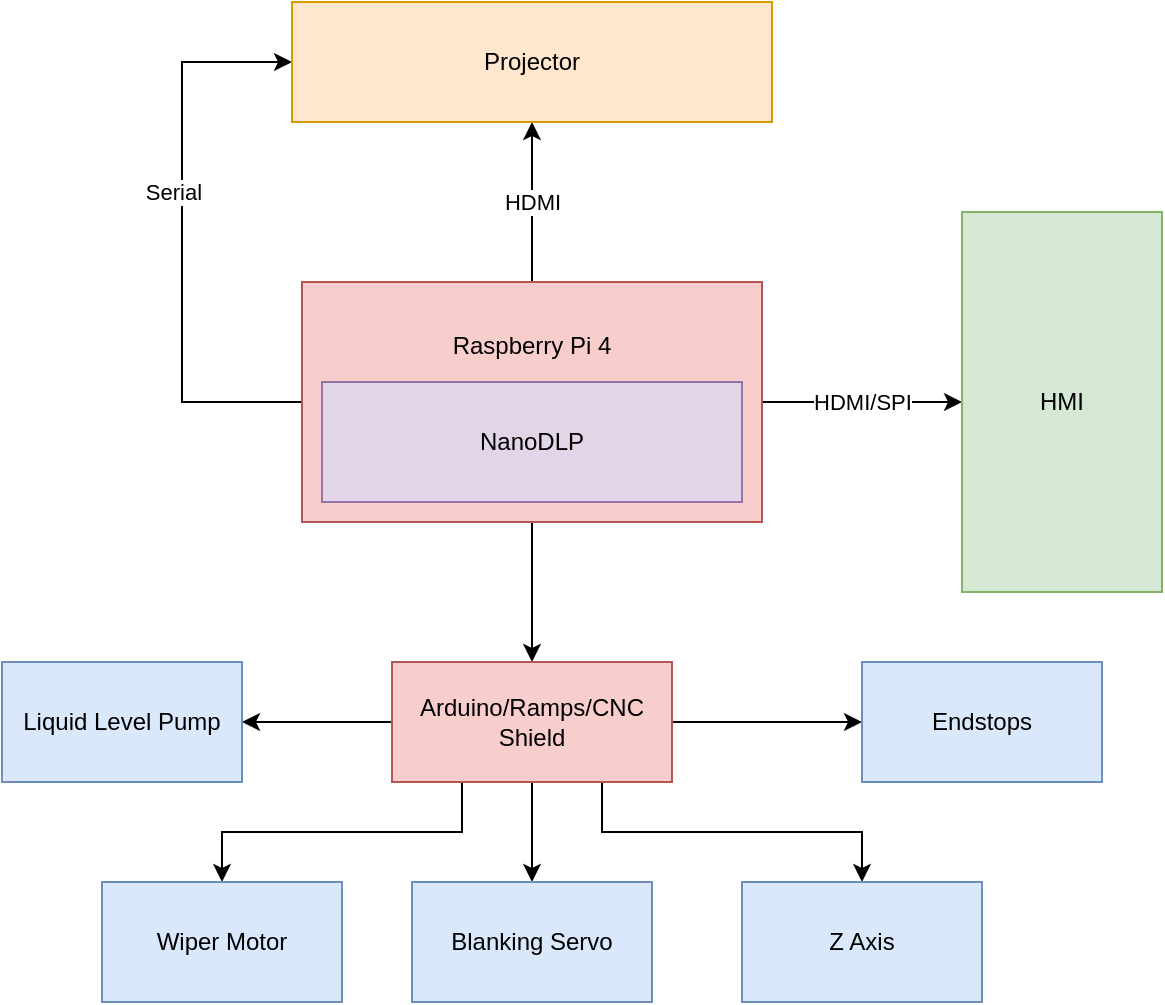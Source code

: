 <mxfile version="13.9.9" type="device"><diagram id="iuKUlcT964USG1Nb_mIo" name="Page-1"><mxGraphModel dx="1024" dy="592" grid="1" gridSize="10" guides="1" tooltips="1" connect="1" arrows="1" fold="1" page="1" pageScale="1" pageWidth="850" pageHeight="1100" math="0" shadow="0"><root><mxCell id="0"/><mxCell id="1" parent="0"/><mxCell id="Lmdqju0WIwkRTu-1HeUx-8" value="HDMI" style="edgeStyle=orthogonalEdgeStyle;rounded=0;orthogonalLoop=1;jettySize=auto;html=1;exitX=0.5;exitY=0;exitDx=0;exitDy=0;entryX=0.5;entryY=1;entryDx=0;entryDy=0;" edge="1" parent="1" source="Lmdqju0WIwkRTu-1HeUx-1" target="Lmdqju0WIwkRTu-1HeUx-3"><mxGeometry relative="1" as="geometry"/></mxCell><mxCell id="Lmdqju0WIwkRTu-1HeUx-9" style="edgeStyle=orthogonalEdgeStyle;rounded=0;orthogonalLoop=1;jettySize=auto;html=1;exitX=0;exitY=0.5;exitDx=0;exitDy=0;entryX=0;entryY=0.5;entryDx=0;entryDy=0;" edge="1" parent="1" source="Lmdqju0WIwkRTu-1HeUx-1" target="Lmdqju0WIwkRTu-1HeUx-3"><mxGeometry relative="1" as="geometry"><Array as="points"><mxPoint x="180" y="250"/><mxPoint x="180" y="80"/></Array></mxGeometry></mxCell><mxCell id="Lmdqju0WIwkRTu-1HeUx-10" value="Serial&amp;nbsp;" style="edgeLabel;html=1;align=center;verticalAlign=middle;resizable=0;points=[];" vertex="1" connectable="0" parent="Lmdqju0WIwkRTu-1HeUx-9"><mxGeometry x="0.158" y="3" relative="1" as="geometry"><mxPoint as="offset"/></mxGeometry></mxCell><mxCell id="Lmdqju0WIwkRTu-1HeUx-11" style="edgeStyle=orthogonalEdgeStyle;rounded=0;orthogonalLoop=1;jettySize=auto;html=1;exitX=0.5;exitY=1;exitDx=0;exitDy=0;" edge="1" parent="1" source="Lmdqju0WIwkRTu-1HeUx-1" target="Lmdqju0WIwkRTu-1HeUx-2"><mxGeometry relative="1" as="geometry"/></mxCell><mxCell id="Lmdqju0WIwkRTu-1HeUx-16" value="HDMI/SPI" style="edgeStyle=orthogonalEdgeStyle;rounded=0;orthogonalLoop=1;jettySize=auto;html=1;exitX=1;exitY=0.5;exitDx=0;exitDy=0;entryX=0;entryY=0.5;entryDx=0;entryDy=0;" edge="1" parent="1" source="Lmdqju0WIwkRTu-1HeUx-1" target="Lmdqju0WIwkRTu-1HeUx-15"><mxGeometry relative="1" as="geometry"/></mxCell><mxCell id="Lmdqju0WIwkRTu-1HeUx-1" value="Raspberry Pi 4&lt;br&gt;&lt;br&gt;&lt;br&gt;&lt;br&gt;&lt;br&gt;" style="rounded=0;whiteSpace=wrap;html=1;fillColor=#f8cecc;strokeColor=#b85450;" vertex="1" parent="1"><mxGeometry x="240" y="190" width="230" height="120" as="geometry"/></mxCell><mxCell id="Lmdqju0WIwkRTu-1HeUx-12" style="edgeStyle=orthogonalEdgeStyle;rounded=0;orthogonalLoop=1;jettySize=auto;html=1;exitX=0.25;exitY=1;exitDx=0;exitDy=0;entryX=0.5;entryY=0;entryDx=0;entryDy=0;" edge="1" parent="1" source="Lmdqju0WIwkRTu-1HeUx-2" target="Lmdqju0WIwkRTu-1HeUx-4"><mxGeometry relative="1" as="geometry"/></mxCell><mxCell id="Lmdqju0WIwkRTu-1HeUx-13" style="edgeStyle=orthogonalEdgeStyle;rounded=0;orthogonalLoop=1;jettySize=auto;html=1;exitX=0.5;exitY=1;exitDx=0;exitDy=0;entryX=0.5;entryY=0;entryDx=0;entryDy=0;" edge="1" parent="1" source="Lmdqju0WIwkRTu-1HeUx-2" target="Lmdqju0WIwkRTu-1HeUx-5"><mxGeometry relative="1" as="geometry"/></mxCell><mxCell id="Lmdqju0WIwkRTu-1HeUx-14" style="edgeStyle=orthogonalEdgeStyle;rounded=0;orthogonalLoop=1;jettySize=auto;html=1;exitX=0.75;exitY=1;exitDx=0;exitDy=0;entryX=0.5;entryY=0;entryDx=0;entryDy=0;" edge="1" parent="1" source="Lmdqju0WIwkRTu-1HeUx-2" target="Lmdqju0WIwkRTu-1HeUx-6"><mxGeometry relative="1" as="geometry"/></mxCell><mxCell id="Lmdqju0WIwkRTu-1HeUx-19" style="edgeStyle=orthogonalEdgeStyle;rounded=0;orthogonalLoop=1;jettySize=auto;html=1;exitX=0;exitY=0.5;exitDx=0;exitDy=0;entryX=1;entryY=0.5;entryDx=0;entryDy=0;" edge="1" parent="1" source="Lmdqju0WIwkRTu-1HeUx-2" target="Lmdqju0WIwkRTu-1HeUx-17"><mxGeometry relative="1" as="geometry"/></mxCell><mxCell id="Lmdqju0WIwkRTu-1HeUx-22" style="edgeStyle=orthogonalEdgeStyle;rounded=0;orthogonalLoop=1;jettySize=auto;html=1;exitX=1;exitY=0.5;exitDx=0;exitDy=0;entryX=0;entryY=0.5;entryDx=0;entryDy=0;" edge="1" parent="1" source="Lmdqju0WIwkRTu-1HeUx-2" target="Lmdqju0WIwkRTu-1HeUx-21"><mxGeometry relative="1" as="geometry"/></mxCell><mxCell id="Lmdqju0WIwkRTu-1HeUx-2" value="Arduino/Ramps/CNC Shield" style="rounded=0;whiteSpace=wrap;html=1;fillColor=#f8cecc;strokeColor=#b85450;" vertex="1" parent="1"><mxGeometry x="285" y="380" width="140" height="60" as="geometry"/></mxCell><mxCell id="Lmdqju0WIwkRTu-1HeUx-3" value="Projector" style="rounded=0;whiteSpace=wrap;html=1;fillColor=#ffe6cc;strokeColor=#d79b00;" vertex="1" parent="1"><mxGeometry x="235" y="50" width="240" height="60" as="geometry"/></mxCell><mxCell id="Lmdqju0WIwkRTu-1HeUx-4" value="Wiper Motor" style="rounded=0;whiteSpace=wrap;html=1;fillColor=#dae8fc;strokeColor=#6c8ebf;" vertex="1" parent="1"><mxGeometry x="140" y="490" width="120" height="60" as="geometry"/></mxCell><mxCell id="Lmdqju0WIwkRTu-1HeUx-5" value="Blanking Servo" style="rounded=0;whiteSpace=wrap;html=1;fillColor=#dae8fc;strokeColor=#6c8ebf;" vertex="1" parent="1"><mxGeometry x="295" y="490" width="120" height="60" as="geometry"/></mxCell><mxCell id="Lmdqju0WIwkRTu-1HeUx-6" value="Z Axis" style="rounded=0;whiteSpace=wrap;html=1;fillColor=#dae8fc;strokeColor=#6c8ebf;" vertex="1" parent="1"><mxGeometry x="460" y="490" width="120" height="60" as="geometry"/></mxCell><mxCell id="Lmdqju0WIwkRTu-1HeUx-7" value="NanoDLP" style="rounded=0;whiteSpace=wrap;html=1;fillColor=#e1d5e7;strokeColor=#9673a6;" vertex="1" parent="1"><mxGeometry x="250" y="240" width="210" height="60" as="geometry"/></mxCell><mxCell id="Lmdqju0WIwkRTu-1HeUx-15" value="HMI" style="rounded=0;whiteSpace=wrap;html=1;fillColor=#d5e8d4;strokeColor=#82b366;" vertex="1" parent="1"><mxGeometry x="570" y="155" width="100" height="190" as="geometry"/></mxCell><mxCell id="Lmdqju0WIwkRTu-1HeUx-17" value="Liquid Level Pump" style="rounded=0;whiteSpace=wrap;html=1;fillColor=#dae8fc;strokeColor=#6c8ebf;" vertex="1" parent="1"><mxGeometry x="90" y="380" width="120" height="60" as="geometry"/></mxCell><mxCell id="Lmdqju0WIwkRTu-1HeUx-21" value="Endstops" style="rounded=0;whiteSpace=wrap;html=1;fillColor=#dae8fc;strokeColor=#6c8ebf;" vertex="1" parent="1"><mxGeometry x="520" y="380" width="120" height="60" as="geometry"/></mxCell></root></mxGraphModel></diagram></mxfile>